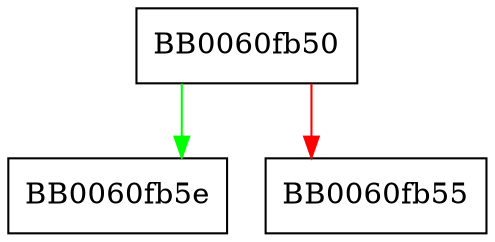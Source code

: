 digraph OCSP_resp_count {
  node [shape="box"];
  graph [splines=ortho];
  BB0060fb50 -> BB0060fb5e [color="green"];
  BB0060fb50 -> BB0060fb55 [color="red"];
}